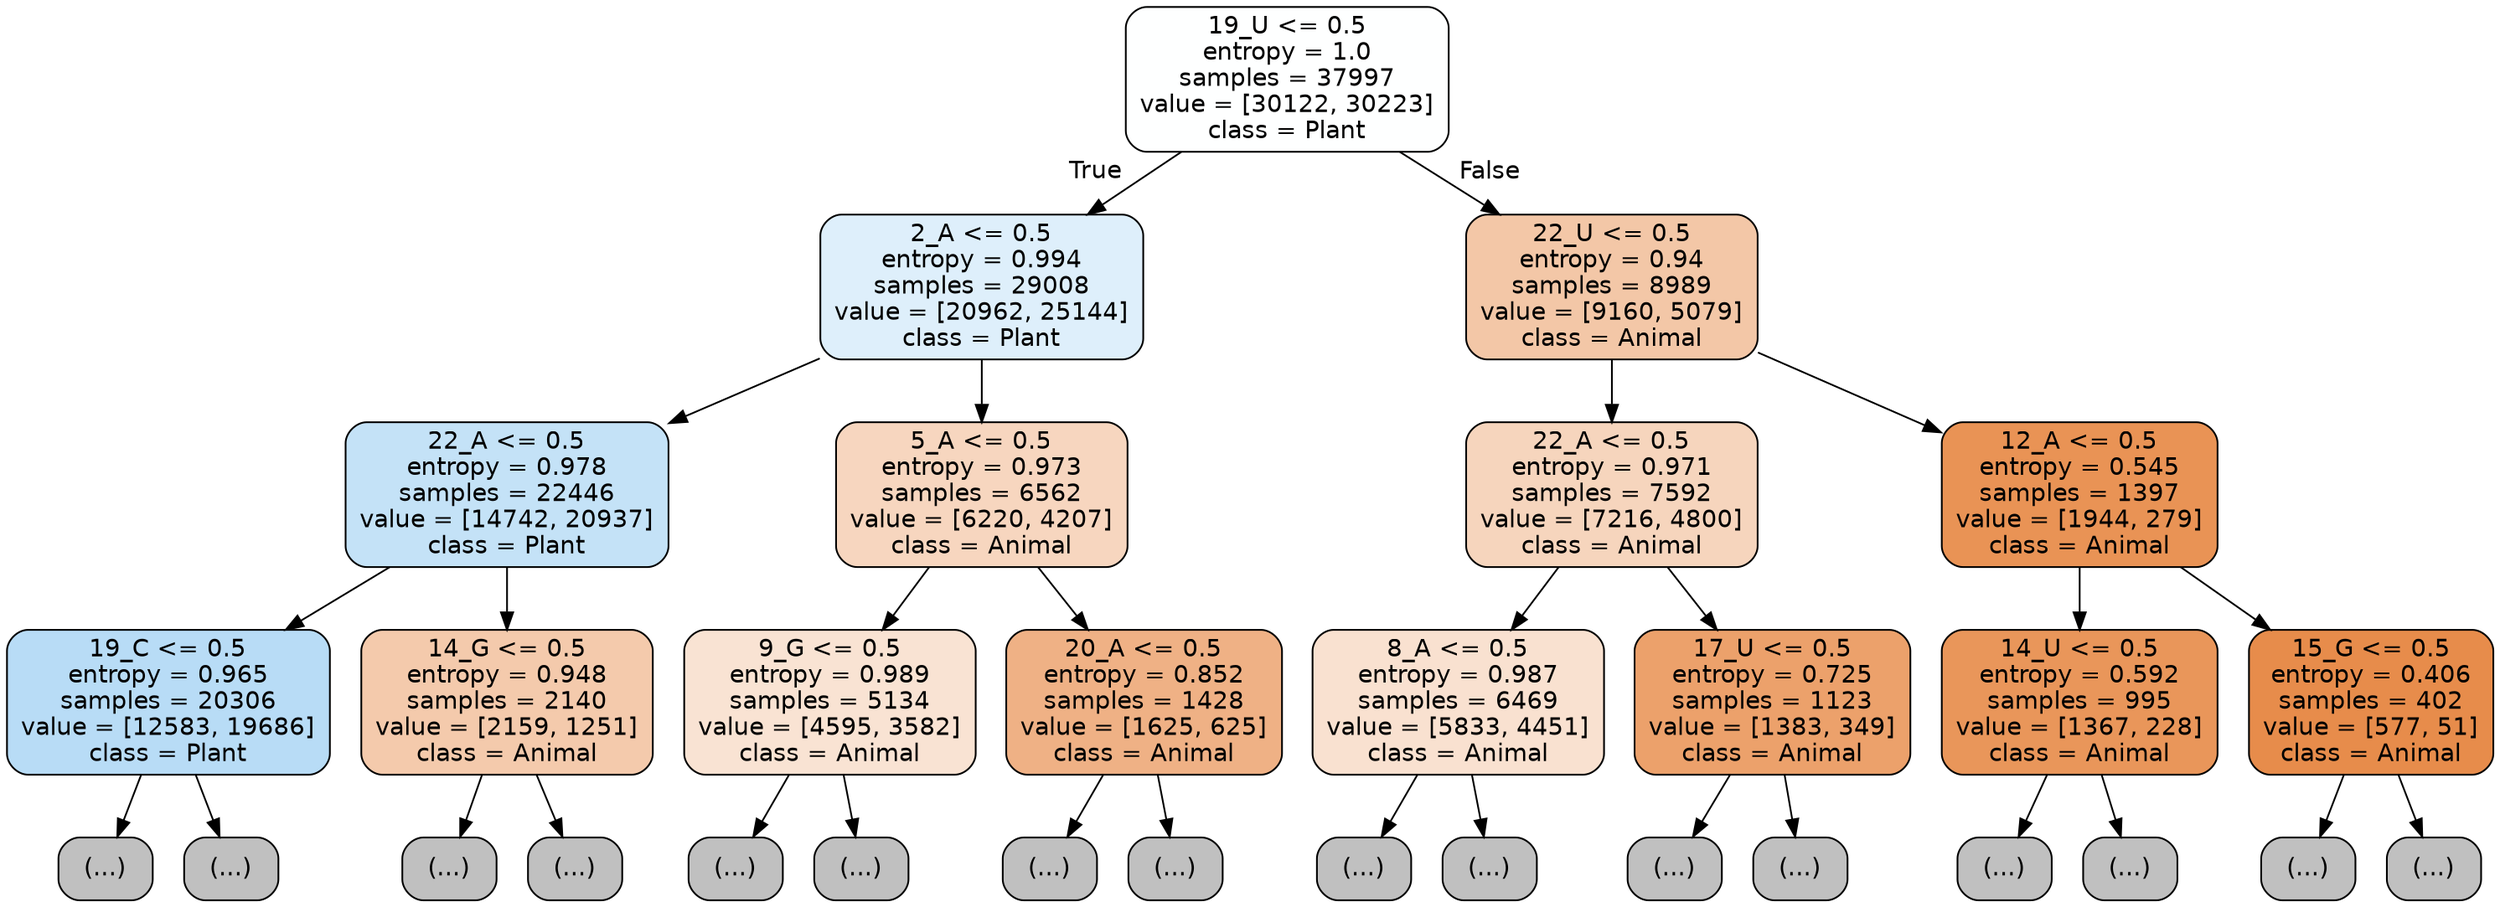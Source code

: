 digraph Tree {
node [shape=box, style="filled, rounded", color="black", fontname="helvetica"] ;
edge [fontname="helvetica"] ;
0 [label="19_U <= 0.5\nentropy = 1.0\nsamples = 37997\nvalue = [30122, 30223]\nclass = Plant", fillcolor="#feffff"] ;
1 [label="2_A <= 0.5\nentropy = 0.994\nsamples = 29008\nvalue = [20962, 25144]\nclass = Plant", fillcolor="#deeffb"] ;
0 -> 1 [labeldistance=2.5, labelangle=45, headlabel="True"] ;
2 [label="22_A <= 0.5\nentropy = 0.978\nsamples = 22446\nvalue = [14742, 20937]\nclass = Plant", fillcolor="#c4e2f7"] ;
1 -> 2 ;
3 [label="19_C <= 0.5\nentropy = 0.965\nsamples = 20306\nvalue = [12583, 19686]\nclass = Plant", fillcolor="#b8dcf6"] ;
2 -> 3 ;
4 [label="(...)", fillcolor="#C0C0C0"] ;
3 -> 4 ;
5589 [label="(...)", fillcolor="#C0C0C0"] ;
3 -> 5589 ;
8462 [label="14_G <= 0.5\nentropy = 0.948\nsamples = 2140\nvalue = [2159, 1251]\nclass = Animal", fillcolor="#f4caac"] ;
2 -> 8462 ;
8463 [label="(...)", fillcolor="#C0C0C0"] ;
8462 -> 8463 ;
9274 [label="(...)", fillcolor="#C0C0C0"] ;
8462 -> 9274 ;
9527 [label="5_A <= 0.5\nentropy = 0.973\nsamples = 6562\nvalue = [6220, 4207]\nclass = Animal", fillcolor="#f7d6bf"] ;
1 -> 9527 ;
9528 [label="9_G <= 0.5\nentropy = 0.989\nsamples = 5134\nvalue = [4595, 3582]\nclass = Animal", fillcolor="#f9e3d3"] ;
9527 -> 9528 ;
9529 [label="(...)", fillcolor="#C0C0C0"] ;
9528 -> 9529 ;
11242 [label="(...)", fillcolor="#C0C0C0"] ;
9528 -> 11242 ;
11845 [label="20_A <= 0.5\nentropy = 0.852\nsamples = 1428\nvalue = [1625, 625]\nclass = Animal", fillcolor="#efb185"] ;
9527 -> 11845 ;
11846 [label="(...)", fillcolor="#C0C0C0"] ;
11845 -> 11846 ;
12337 [label="(...)", fillcolor="#C0C0C0"] ;
11845 -> 12337 ;
12508 [label="22_U <= 0.5\nentropy = 0.94\nsamples = 8989\nvalue = [9160, 5079]\nclass = Animal", fillcolor="#f3c7a7"] ;
0 -> 12508 [labeldistance=2.5, labelangle=-45, headlabel="False"] ;
12509 [label="22_A <= 0.5\nentropy = 0.971\nsamples = 7592\nvalue = [7216, 4800]\nclass = Animal", fillcolor="#f6d5bd"] ;
12508 -> 12509 ;
12510 [label="8_A <= 0.5\nentropy = 0.987\nsamples = 6469\nvalue = [5833, 4451]\nclass = Animal", fillcolor="#f9e1d0"] ;
12509 -> 12510 ;
12511 [label="(...)", fillcolor="#C0C0C0"] ;
12510 -> 12511 ;
15134 [label="(...)", fillcolor="#C0C0C0"] ;
12510 -> 15134 ;
15969 [label="17_U <= 0.5\nentropy = 0.725\nsamples = 1123\nvalue = [1383, 349]\nclass = Animal", fillcolor="#eca16b"] ;
12509 -> 15969 ;
15970 [label="(...)", fillcolor="#C0C0C0"] ;
15969 -> 15970 ;
16347 [label="(...)", fillcolor="#C0C0C0"] ;
15969 -> 16347 ;
16492 [label="12_A <= 0.5\nentropy = 0.545\nsamples = 1397\nvalue = [1944, 279]\nclass = Animal", fillcolor="#e99355"] ;
12508 -> 16492 ;
16493 [label="14_U <= 0.5\nentropy = 0.592\nsamples = 995\nvalue = [1367, 228]\nclass = Animal", fillcolor="#e9965a"] ;
16492 -> 16493 ;
16494 [label="(...)", fillcolor="#C0C0C0"] ;
16493 -> 16494 ;
16703 [label="(...)", fillcolor="#C0C0C0"] ;
16493 -> 16703 ;
16840 [label="15_G <= 0.5\nentropy = 0.406\nsamples = 402\nvalue = [577, 51]\nclass = Animal", fillcolor="#e78c4b"] ;
16492 -> 16840 ;
16841 [label="(...)", fillcolor="#C0C0C0"] ;
16840 -> 16841 ;
16934 [label="(...)", fillcolor="#C0C0C0"] ;
16840 -> 16934 ;
}